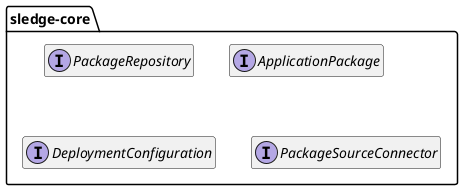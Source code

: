 @startuml

package "sledge-core" as core {
	interface PackageRepository
	interface ApplicationPackage
	interface DeploymentConfiguration
	interface PackageSourceConnector
}

hide members

@enduml